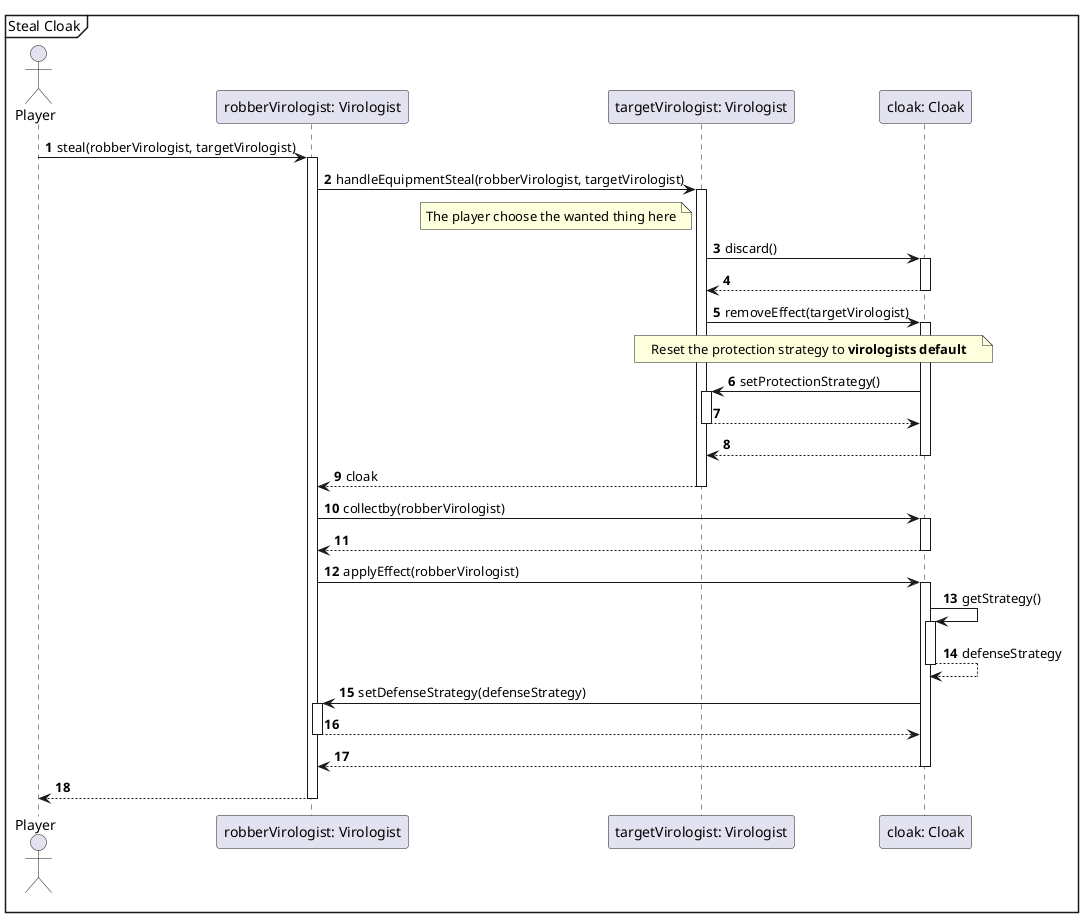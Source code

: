 @startuml
'https://plantuml.com/sequence-diagram
autonumber

mainframe Steal Cloak

actor Player

Player -> "robberVirologist: Virologist"++: steal(robberVirologist, targetVirologist)

"robberVirologist: Virologist" ->  "targetVirologist: Virologist"++: handleEquipmentSteal(robberVirologist, targetVirologist)


        note left  "targetVirologist: Virologist"
            The player choose the wanted thing here
        end note

         "targetVirologist: Virologist"->"cloak: Cloak"++:discard()

        "cloak: Cloak"--> "targetVirologist: Virologist"--
        "targetVirologist: Virologist" -> "cloak: Cloak"++ : removeEffect(targetVirologist)
        note over  "targetVirologist: Virologist", "cloak: Cloak"
        Reset the protection strategy to **virologists default**
        end note
        
        "cloak: Cloak" ->  "targetVirologist: Virologist"++: setProtectionStrategy()
         "targetVirologist: Virologist" --> "cloak: Cloak"--

        "cloak: Cloak"--> "targetVirologist: Virologist"--

     "targetVirologist: Virologist" -->"robberVirologist: Virologist"--: cloak
    "robberVirologist: Virologist"->"cloak: Cloak"++:collectby(robberVirologist)
    "cloak: Cloak" --> "robberVirologist: Virologist"--
"robberVirologist: Virologist" -> "cloak: Cloak"++ : applyEffect(robberVirologist)



"cloak: Cloak" -> "cloak: Cloak"++ : getStrategy()
"cloak: Cloak" --> "cloak: Cloak"-- : defenseStrategy

"cloak: Cloak" -> "robberVirologist: Virologist"++: setDefenseStrategy(defenseStrategy)
"robberVirologist: Virologist" --> "cloak: Cloak"--
"cloak: Cloak" --> "robberVirologist: Virologist"--


"robberVirologist: Virologist" --> Player --
@enduml